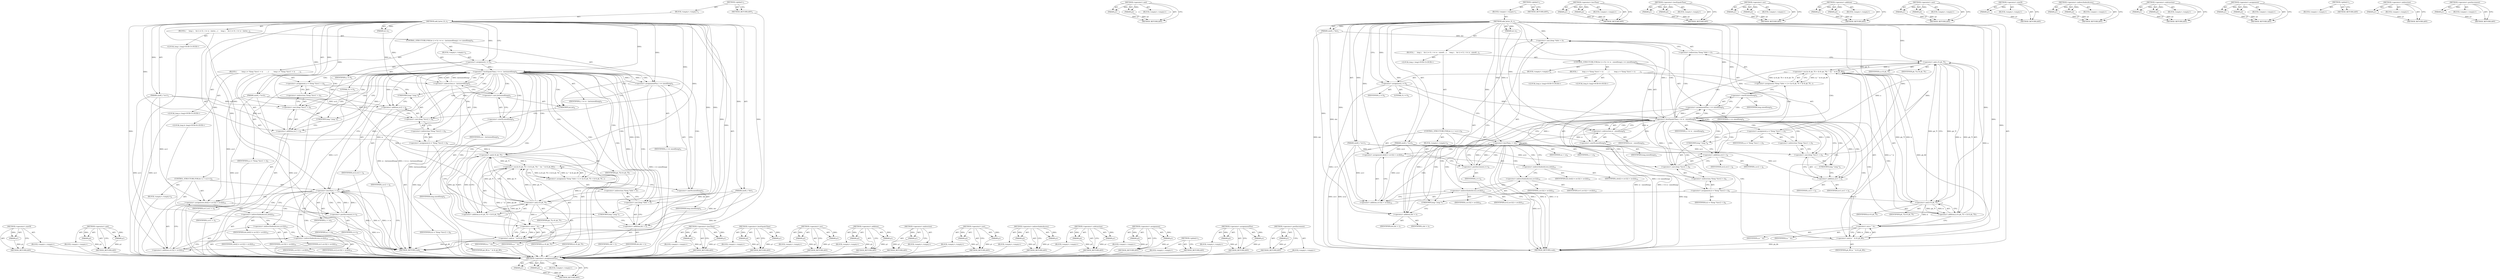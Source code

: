 digraph "&lt;operator&gt;.postIncrement" {
vulnerable_127 [label=<(METHOD,&lt;operator&gt;.assignmentPlus)>];
vulnerable_128 [label=<(PARAM,p1)>];
vulnerable_129 [label=<(PARAM,p2)>];
vulnerable_130 [label=<(BLOCK,&lt;empty&gt;,&lt;empty&gt;)>];
vulnerable_131 [label=<(METHOD_RETURN,ANY)>];
vulnerable_151 [label=<(METHOD,&lt;operator&gt;.and)>];
vulnerable_152 [label=<(PARAM,p1)>];
vulnerable_153 [label=<(PARAM,p2)>];
vulnerable_154 [label=<(BLOCK,&lt;empty&gt;,&lt;empty&gt;)>];
vulnerable_155 [label=<(METHOD_RETURN,ANY)>];
vulnerable_6 [label=<(METHOD,&lt;global&gt;)<SUB>1</SUB>>];
vulnerable_7 [label=<(BLOCK,&lt;empty&gt;,&lt;empty&gt;)<SUB>1</SUB>>];
vulnerable_8 [label=<(METHOD,add_bytes_l2_c)<SUB>1</SUB>>];
vulnerable_9 [label=<(PARAM,uint8_t *dst)<SUB>1</SUB>>];
vulnerable_10 [label=<(PARAM,uint8_t *src1)<SUB>1</SUB>>];
vulnerable_11 [label=<(PARAM,uint8_t *src2)<SUB>1</SUB>>];
vulnerable_12 [label=<(PARAM,int w)<SUB>1</SUB>>];
vulnerable_13 [label=<(BLOCK,{
     long i;
    for (i = 0; i &lt;= w - sizeof(...,{
     long i;
    for (i = 0; i &lt;= w - sizeof(...)<SUB>2</SUB>>];
vulnerable_14 [label="<(LOCAL,long i: long)<SUB>3</SUB>>"];
vulnerable_15 [label=<(CONTROL_STRUCTURE,FOR,for (i = 0;i &lt;= w - sizeof(long);i += sizeof(long)))<SUB>4</SUB>>];
vulnerable_16 [label=<(BLOCK,&lt;empty&gt;,&lt;empty&gt;)<SUB>4</SUB>>];
vulnerable_17 [label=<(&lt;operator&gt;.assignment,i = 0)<SUB>4</SUB>>];
vulnerable_18 [label=<(IDENTIFIER,i,i = 0)<SUB>4</SUB>>];
vulnerable_19 [label=<(LITERAL,0,i = 0)<SUB>4</SUB>>];
vulnerable_20 [label=<(&lt;operator&gt;.lessEqualsThan,i &lt;= w - sizeof(long))<SUB>4</SUB>>];
vulnerable_21 [label=<(IDENTIFIER,i,i &lt;= w - sizeof(long))<SUB>4</SUB>>];
vulnerable_22 [label=<(&lt;operator&gt;.subtraction,w - sizeof(long))<SUB>4</SUB>>];
vulnerable_23 [label=<(IDENTIFIER,w,w - sizeof(long))<SUB>4</SUB>>];
vulnerable_24 [label=<(&lt;operator&gt;.sizeOf,sizeof(long))<SUB>4</SUB>>];
vulnerable_25 [label=<(IDENTIFIER,long,sizeof(long))<SUB>4</SUB>>];
vulnerable_26 [label=<(&lt;operator&gt;.assignmentPlus,i += sizeof(long))<SUB>4</SUB>>];
vulnerable_27 [label=<(IDENTIFIER,i,i += sizeof(long))<SUB>4</SUB>>];
vulnerable_28 [label=<(&lt;operator&gt;.sizeOf,sizeof(long))<SUB>4</SUB>>];
vulnerable_29 [label=<(IDENTIFIER,long,sizeof(long))<SUB>4</SUB>>];
vulnerable_30 [label=<(BLOCK,{
         long a = *(long *)(src1 + i);
      ...,{
         long a = *(long *)(src1 + i);
      ...)<SUB>4</SUB>>];
vulnerable_31 [label="<(LOCAL,long a: long)<SUB>5</SUB>>"];
vulnerable_32 [label=<(&lt;operator&gt;.assignment,a = *(long *)(src1 + i))<SUB>5</SUB>>];
vulnerable_33 [label=<(IDENTIFIER,a,a = *(long *)(src1 + i))<SUB>5</SUB>>];
vulnerable_34 [label=<(&lt;operator&gt;.indirection,*(long *)(src1 + i))<SUB>5</SUB>>];
vulnerable_35 [label=<(&lt;operator&gt;.cast,(long *)(src1 + i))<SUB>5</SUB>>];
vulnerable_36 [label=<(UNKNOWN,long *,long *)<SUB>5</SUB>>];
vulnerable_37 [label=<(&lt;operator&gt;.addition,src1 + i)<SUB>5</SUB>>];
vulnerable_38 [label=<(IDENTIFIER,src1,src1 + i)<SUB>5</SUB>>];
vulnerable_39 [label=<(IDENTIFIER,i,src1 + i)<SUB>5</SUB>>];
vulnerable_40 [label="<(LOCAL,long b: long)<SUB>6</SUB>>"];
vulnerable_41 [label=<(&lt;operator&gt;.assignment,b = *(long *)(src2 + i))<SUB>6</SUB>>];
vulnerable_42 [label=<(IDENTIFIER,b,b = *(long *)(src2 + i))<SUB>6</SUB>>];
vulnerable_43 [label=<(&lt;operator&gt;.indirection,*(long *)(src2 + i))<SUB>6</SUB>>];
vulnerable_44 [label=<(&lt;operator&gt;.cast,(long *)(src2 + i))<SUB>6</SUB>>];
vulnerable_45 [label=<(UNKNOWN,long *,long *)<SUB>6</SUB>>];
vulnerable_46 [label=<(&lt;operator&gt;.addition,src2 + i)<SUB>6</SUB>>];
vulnerable_47 [label=<(IDENTIFIER,src2,src2 + i)<SUB>6</SUB>>];
vulnerable_48 [label=<(IDENTIFIER,i,src2 + i)<SUB>6</SUB>>];
vulnerable_49 [label=<(&lt;operator&gt;.assignment,*(long *)(dst + i) = ((a &amp; pb_7f) + (b &amp; pb_7f)...)<SUB>7</SUB>>];
vulnerable_50 [label=<(&lt;operator&gt;.indirection,*(long *)(dst + i))<SUB>7</SUB>>];
vulnerable_51 [label=<(&lt;operator&gt;.cast,(long *)(dst + i))<SUB>7</SUB>>];
vulnerable_52 [label=<(UNKNOWN,long *,long *)<SUB>7</SUB>>];
vulnerable_53 [label=<(&lt;operator&gt;.addition,dst + i)<SUB>7</SUB>>];
vulnerable_54 [label=<(IDENTIFIER,dst,dst + i)<SUB>7</SUB>>];
vulnerable_55 [label=<(IDENTIFIER,i,dst + i)<SUB>7</SUB>>];
vulnerable_56 [label=<(&lt;operator&gt;.xor,((a &amp; pb_7f) + (b &amp; pb_7f)) ^ ((a ^ b) &amp; pb_80))<SUB>7</SUB>>];
vulnerable_57 [label=<(&lt;operator&gt;.addition,(a &amp; pb_7f) + (b &amp; pb_7f))<SUB>7</SUB>>];
vulnerable_58 [label=<(&lt;operator&gt;.and,a &amp; pb_7f)<SUB>7</SUB>>];
vulnerable_59 [label=<(IDENTIFIER,a,a &amp; pb_7f)<SUB>7</SUB>>];
vulnerable_60 [label=<(IDENTIFIER,pb_7f,a &amp; pb_7f)<SUB>7</SUB>>];
vulnerable_61 [label=<(&lt;operator&gt;.and,b &amp; pb_7f)<SUB>7</SUB>>];
vulnerable_62 [label=<(IDENTIFIER,b,b &amp; pb_7f)<SUB>7</SUB>>];
vulnerable_63 [label=<(IDENTIFIER,pb_7f,b &amp; pb_7f)<SUB>7</SUB>>];
vulnerable_64 [label=<(&lt;operator&gt;.and,(a ^ b) &amp; pb_80)<SUB>7</SUB>>];
vulnerable_65 [label=<(&lt;operator&gt;.xor,a ^ b)<SUB>7</SUB>>];
vulnerable_66 [label=<(IDENTIFIER,a,a ^ b)<SUB>7</SUB>>];
vulnerable_67 [label=<(IDENTIFIER,b,a ^ b)<SUB>7</SUB>>];
vulnerable_68 [label=<(IDENTIFIER,pb_80,(a ^ b) &amp; pb_80)<SUB>7</SUB>>];
vulnerable_69 [label=<(CONTROL_STRUCTURE,FOR,for (;i &lt; w;i++))<SUB>9</SUB>>];
vulnerable_70 [label=<(BLOCK,&lt;empty&gt;,&lt;empty&gt;)<SUB>9</SUB>>];
vulnerable_71 [label=<(&lt;operator&gt;.lessThan,i &lt; w)<SUB>9</SUB>>];
vulnerable_72 [label=<(IDENTIFIER,i,i &lt; w)<SUB>9</SUB>>];
vulnerable_73 [label=<(IDENTIFIER,w,i &lt; w)<SUB>9</SUB>>];
vulnerable_74 [label=<(&lt;operator&gt;.postIncrement,i++)<SUB>9</SUB>>];
vulnerable_75 [label=<(IDENTIFIER,i,i++)<SUB>9</SUB>>];
vulnerable_76 [label=<(&lt;operator&gt;.assignment,dst[i] = src1[i] + src2[i])<SUB>10</SUB>>];
vulnerable_77 [label=<(&lt;operator&gt;.indirectIndexAccess,dst[i])<SUB>10</SUB>>];
vulnerable_78 [label=<(IDENTIFIER,dst,dst[i] = src1[i] + src2[i])<SUB>10</SUB>>];
vulnerable_79 [label=<(IDENTIFIER,i,dst[i] = src1[i] + src2[i])<SUB>10</SUB>>];
vulnerable_80 [label=<(&lt;operator&gt;.addition,src1[i] + src2[i])<SUB>10</SUB>>];
vulnerable_81 [label=<(&lt;operator&gt;.indirectIndexAccess,src1[i])<SUB>10</SUB>>];
vulnerable_82 [label=<(IDENTIFIER,src1,src1[i] + src2[i])<SUB>10</SUB>>];
vulnerable_83 [label=<(IDENTIFIER,i,src1[i] + src2[i])<SUB>10</SUB>>];
vulnerable_84 [label=<(&lt;operator&gt;.indirectIndexAccess,src2[i])<SUB>10</SUB>>];
vulnerable_85 [label=<(IDENTIFIER,src2,src1[i] + src2[i])<SUB>10</SUB>>];
vulnerable_86 [label=<(IDENTIFIER,i,src1[i] + src2[i])<SUB>10</SUB>>];
vulnerable_87 [label=<(METHOD_RETURN,void)<SUB>1</SUB>>];
vulnerable_89 [label=<(METHOD_RETURN,ANY)<SUB>1</SUB>>];
vulnerable_156 [label=<(METHOD,&lt;operator&gt;.lessThan)>];
vulnerable_157 [label=<(PARAM,p1)>];
vulnerable_158 [label=<(PARAM,p2)>];
vulnerable_159 [label=<(BLOCK,&lt;empty&gt;,&lt;empty&gt;)>];
vulnerable_160 [label=<(METHOD_RETURN,ANY)>];
vulnerable_113 [label=<(METHOD,&lt;operator&gt;.lessEqualsThan)>];
vulnerable_114 [label=<(PARAM,p1)>];
vulnerable_115 [label=<(PARAM,p2)>];
vulnerable_116 [label=<(BLOCK,&lt;empty&gt;,&lt;empty&gt;)>];
vulnerable_117 [label=<(METHOD_RETURN,ANY)>];
vulnerable_146 [label=<(METHOD,&lt;operator&gt;.xor)>];
vulnerable_147 [label=<(PARAM,p1)>];
vulnerable_148 [label=<(PARAM,p2)>];
vulnerable_149 [label=<(BLOCK,&lt;empty&gt;,&lt;empty&gt;)>];
vulnerable_150 [label=<(METHOD_RETURN,ANY)>];
vulnerable_141 [label=<(METHOD,&lt;operator&gt;.addition)>];
vulnerable_142 [label=<(PARAM,p1)>];
vulnerable_143 [label=<(PARAM,p2)>];
vulnerable_144 [label=<(BLOCK,&lt;empty&gt;,&lt;empty&gt;)>];
vulnerable_145 [label=<(METHOD_RETURN,ANY)>];
vulnerable_136 [label=<(METHOD,&lt;operator&gt;.cast)>];
vulnerable_137 [label=<(PARAM,p1)>];
vulnerable_138 [label=<(PARAM,p2)>];
vulnerable_139 [label=<(BLOCK,&lt;empty&gt;,&lt;empty&gt;)>];
vulnerable_140 [label=<(METHOD_RETURN,ANY)>];
vulnerable_123 [label=<(METHOD,&lt;operator&gt;.sizeOf)>];
vulnerable_124 [label=<(PARAM,p1)>];
vulnerable_125 [label=<(BLOCK,&lt;empty&gt;,&lt;empty&gt;)>];
vulnerable_126 [label=<(METHOD_RETURN,ANY)>];
vulnerable_165 [label=<(METHOD,&lt;operator&gt;.indirectIndexAccess)>];
vulnerable_166 [label=<(PARAM,p1)>];
vulnerable_167 [label=<(PARAM,p2)>];
vulnerable_168 [label=<(BLOCK,&lt;empty&gt;,&lt;empty&gt;)>];
vulnerable_169 [label=<(METHOD_RETURN,ANY)>];
vulnerable_118 [label=<(METHOD,&lt;operator&gt;.subtraction)>];
vulnerable_119 [label=<(PARAM,p1)>];
vulnerable_120 [label=<(PARAM,p2)>];
vulnerable_121 [label=<(BLOCK,&lt;empty&gt;,&lt;empty&gt;)>];
vulnerable_122 [label=<(METHOD_RETURN,ANY)>];
vulnerable_108 [label=<(METHOD,&lt;operator&gt;.assignment)>];
vulnerable_109 [label=<(PARAM,p1)>];
vulnerable_110 [label=<(PARAM,p2)>];
vulnerable_111 [label=<(BLOCK,&lt;empty&gt;,&lt;empty&gt;)>];
vulnerable_112 [label=<(METHOD_RETURN,ANY)>];
vulnerable_102 [label=<(METHOD,&lt;global&gt;)<SUB>1</SUB>>];
vulnerable_103 [label=<(BLOCK,&lt;empty&gt;,&lt;empty&gt;)>];
vulnerable_104 [label=<(METHOD_RETURN,ANY)>];
vulnerable_132 [label=<(METHOD,&lt;operator&gt;.indirection)>];
vulnerable_133 [label=<(PARAM,p1)>];
vulnerable_134 [label=<(BLOCK,&lt;empty&gt;,&lt;empty&gt;)>];
vulnerable_135 [label=<(METHOD_RETURN,ANY)>];
vulnerable_161 [label=<(METHOD,&lt;operator&gt;.postIncrement)>];
vulnerable_162 [label=<(PARAM,p1)>];
vulnerable_163 [label=<(BLOCK,&lt;empty&gt;,&lt;empty&gt;)>];
vulnerable_164 [label=<(METHOD_RETURN,ANY)>];
fixed_130 [label=<(METHOD,&lt;operator&gt;.sizeOf)>];
fixed_131 [label=<(PARAM,p1)>];
fixed_132 [label=<(BLOCK,&lt;empty&gt;,&lt;empty&gt;)>];
fixed_133 [label=<(METHOD_RETURN,ANY)>];
fixed_153 [label=<(METHOD,&lt;operator&gt;.and)>];
fixed_154 [label=<(PARAM,p1)>];
fixed_155 [label=<(PARAM,p2)>];
fixed_156 [label=<(BLOCK,&lt;empty&gt;,&lt;empty&gt;)>];
fixed_157 [label=<(METHOD_RETURN,ANY)>];
fixed_6 [label=<(METHOD,&lt;global&gt;)<SUB>1</SUB>>];
fixed_7 [label=<(BLOCK,&lt;empty&gt;,&lt;empty&gt;)<SUB>1</SUB>>];
fixed_8 [label=<(METHOD,add_bytes_l2_c)<SUB>1</SUB>>];
fixed_9 [label=<(PARAM,uint8_t *dst)<SUB>1</SUB>>];
fixed_10 [label=<(PARAM,uint8_t *src1)<SUB>1</SUB>>];
fixed_11 [label=<(PARAM,uint8_t *src2)<SUB>1</SUB>>];
fixed_12 [label=<(PARAM,int w)<SUB>1</SUB>>];
fixed_13 [label=<(BLOCK,{
     long i;
    for (i = 0; i &lt;= w - (int)si...,{
     long i;
    for (i = 0; i &lt;= w - (int)si...)<SUB>2</SUB>>];
fixed_14 [label="<(LOCAL,long i: long)<SUB>3</SUB>>"];
fixed_15 [label=<(CONTROL_STRUCTURE,FOR,for (i = 0;i &lt;= w - (int)sizeof(long);i += sizeof(long)))<SUB>4</SUB>>];
fixed_16 [label=<(BLOCK,&lt;empty&gt;,&lt;empty&gt;)<SUB>4</SUB>>];
fixed_17 [label=<(&lt;operator&gt;.assignment,i = 0)<SUB>4</SUB>>];
fixed_18 [label=<(IDENTIFIER,i,i = 0)<SUB>4</SUB>>];
fixed_19 [label=<(LITERAL,0,i = 0)<SUB>4</SUB>>];
fixed_20 [label=<(&lt;operator&gt;.lessEqualsThan,i &lt;= w - (int)sizeof(long))<SUB>4</SUB>>];
fixed_21 [label=<(IDENTIFIER,i,i &lt;= w - (int)sizeof(long))<SUB>4</SUB>>];
fixed_22 [label=<(&lt;operator&gt;.subtraction,w - (int)sizeof(long))<SUB>4</SUB>>];
fixed_23 [label=<(IDENTIFIER,w,w - (int)sizeof(long))<SUB>4</SUB>>];
fixed_24 [label=<(&lt;operator&gt;.cast,(int)sizeof(long))<SUB>4</SUB>>];
fixed_25 [label=<(UNKNOWN,int,int)<SUB>4</SUB>>];
fixed_26 [label=<(&lt;operator&gt;.sizeOf,sizeof(long))<SUB>4</SUB>>];
fixed_27 [label=<(IDENTIFIER,long,sizeof(long))<SUB>4</SUB>>];
fixed_28 [label=<(&lt;operator&gt;.assignmentPlus,i += sizeof(long))<SUB>4</SUB>>];
fixed_29 [label=<(IDENTIFIER,i,i += sizeof(long))<SUB>4</SUB>>];
fixed_30 [label=<(&lt;operator&gt;.sizeOf,sizeof(long))<SUB>4</SUB>>];
fixed_31 [label=<(IDENTIFIER,long,sizeof(long))<SUB>4</SUB>>];
fixed_32 [label=<(BLOCK,{
         long a = *(long *)(src1 + i);
      ...,{
         long a = *(long *)(src1 + i);
      ...)<SUB>4</SUB>>];
fixed_33 [label="<(LOCAL,long a: long)<SUB>5</SUB>>"];
fixed_34 [label=<(&lt;operator&gt;.assignment,a = *(long *)(src1 + i))<SUB>5</SUB>>];
fixed_35 [label=<(IDENTIFIER,a,a = *(long *)(src1 + i))<SUB>5</SUB>>];
fixed_36 [label=<(&lt;operator&gt;.indirection,*(long *)(src1 + i))<SUB>5</SUB>>];
fixed_37 [label=<(&lt;operator&gt;.cast,(long *)(src1 + i))<SUB>5</SUB>>];
fixed_38 [label=<(UNKNOWN,long *,long *)<SUB>5</SUB>>];
fixed_39 [label=<(&lt;operator&gt;.addition,src1 + i)<SUB>5</SUB>>];
fixed_40 [label=<(IDENTIFIER,src1,src1 + i)<SUB>5</SUB>>];
fixed_41 [label=<(IDENTIFIER,i,src1 + i)<SUB>5</SUB>>];
fixed_42 [label="<(LOCAL,long b: long)<SUB>6</SUB>>"];
fixed_43 [label=<(&lt;operator&gt;.assignment,b = *(long *)(src2 + i))<SUB>6</SUB>>];
fixed_44 [label=<(IDENTIFIER,b,b = *(long *)(src2 + i))<SUB>6</SUB>>];
fixed_45 [label=<(&lt;operator&gt;.indirection,*(long *)(src2 + i))<SUB>6</SUB>>];
fixed_46 [label=<(&lt;operator&gt;.cast,(long *)(src2 + i))<SUB>6</SUB>>];
fixed_47 [label=<(UNKNOWN,long *,long *)<SUB>6</SUB>>];
fixed_48 [label=<(&lt;operator&gt;.addition,src2 + i)<SUB>6</SUB>>];
fixed_49 [label=<(IDENTIFIER,src2,src2 + i)<SUB>6</SUB>>];
fixed_50 [label=<(IDENTIFIER,i,src2 + i)<SUB>6</SUB>>];
fixed_51 [label=<(&lt;operator&gt;.assignment,*(long *)(dst + i) = ((a &amp; pb_7f) + (b &amp; pb_7f)...)<SUB>7</SUB>>];
fixed_52 [label=<(&lt;operator&gt;.indirection,*(long *)(dst + i))<SUB>7</SUB>>];
fixed_53 [label=<(&lt;operator&gt;.cast,(long *)(dst + i))<SUB>7</SUB>>];
fixed_54 [label=<(UNKNOWN,long *,long *)<SUB>7</SUB>>];
fixed_55 [label=<(&lt;operator&gt;.addition,dst + i)<SUB>7</SUB>>];
fixed_56 [label=<(IDENTIFIER,dst,dst + i)<SUB>7</SUB>>];
fixed_57 [label=<(IDENTIFIER,i,dst + i)<SUB>7</SUB>>];
fixed_58 [label=<(&lt;operator&gt;.xor,((a &amp; pb_7f) + (b &amp; pb_7f)) ^ ((a ^ b) &amp; pb_80))<SUB>7</SUB>>];
fixed_59 [label=<(&lt;operator&gt;.addition,(a &amp; pb_7f) + (b &amp; pb_7f))<SUB>7</SUB>>];
fixed_60 [label=<(&lt;operator&gt;.and,a &amp; pb_7f)<SUB>7</SUB>>];
fixed_61 [label=<(IDENTIFIER,a,a &amp; pb_7f)<SUB>7</SUB>>];
fixed_62 [label=<(IDENTIFIER,pb_7f,a &amp; pb_7f)<SUB>7</SUB>>];
fixed_63 [label=<(&lt;operator&gt;.and,b &amp; pb_7f)<SUB>7</SUB>>];
fixed_64 [label=<(IDENTIFIER,b,b &amp; pb_7f)<SUB>7</SUB>>];
fixed_65 [label=<(IDENTIFIER,pb_7f,b &amp; pb_7f)<SUB>7</SUB>>];
fixed_66 [label=<(&lt;operator&gt;.and,(a ^ b) &amp; pb_80)<SUB>7</SUB>>];
fixed_67 [label=<(&lt;operator&gt;.xor,a ^ b)<SUB>7</SUB>>];
fixed_68 [label=<(IDENTIFIER,a,a ^ b)<SUB>7</SUB>>];
fixed_69 [label=<(IDENTIFIER,b,a ^ b)<SUB>7</SUB>>];
fixed_70 [label=<(IDENTIFIER,pb_80,(a ^ b) &amp; pb_80)<SUB>7</SUB>>];
fixed_71 [label=<(CONTROL_STRUCTURE,FOR,for (;i &lt; w;i++))<SUB>9</SUB>>];
fixed_72 [label=<(BLOCK,&lt;empty&gt;,&lt;empty&gt;)<SUB>9</SUB>>];
fixed_73 [label=<(&lt;operator&gt;.lessThan,i &lt; w)<SUB>9</SUB>>];
fixed_74 [label=<(IDENTIFIER,i,i &lt; w)<SUB>9</SUB>>];
fixed_75 [label=<(IDENTIFIER,w,i &lt; w)<SUB>9</SUB>>];
fixed_76 [label=<(&lt;operator&gt;.postIncrement,i++)<SUB>9</SUB>>];
fixed_77 [label=<(IDENTIFIER,i,i++)<SUB>9</SUB>>];
fixed_78 [label=<(&lt;operator&gt;.assignment,dst[i] = src1[i] + src2[i])<SUB>10</SUB>>];
fixed_79 [label=<(&lt;operator&gt;.indirectIndexAccess,dst[i])<SUB>10</SUB>>];
fixed_80 [label=<(IDENTIFIER,dst,dst[i] = src1[i] + src2[i])<SUB>10</SUB>>];
fixed_81 [label=<(IDENTIFIER,i,dst[i] = src1[i] + src2[i])<SUB>10</SUB>>];
fixed_82 [label=<(&lt;operator&gt;.addition,src1[i] + src2[i])<SUB>10</SUB>>];
fixed_83 [label=<(&lt;operator&gt;.indirectIndexAccess,src1[i])<SUB>10</SUB>>];
fixed_84 [label=<(IDENTIFIER,src1,src1[i] + src2[i])<SUB>10</SUB>>];
fixed_85 [label=<(IDENTIFIER,i,src1[i] + src2[i])<SUB>10</SUB>>];
fixed_86 [label=<(&lt;operator&gt;.indirectIndexAccess,src2[i])<SUB>10</SUB>>];
fixed_87 [label=<(IDENTIFIER,src2,src1[i] + src2[i])<SUB>10</SUB>>];
fixed_88 [label=<(IDENTIFIER,i,src1[i] + src2[i])<SUB>10</SUB>>];
fixed_89 [label=<(METHOD_RETURN,void)<SUB>1</SUB>>];
fixed_91 [label=<(METHOD_RETURN,ANY)<SUB>1</SUB>>];
fixed_158 [label=<(METHOD,&lt;operator&gt;.lessThan)>];
fixed_159 [label=<(PARAM,p1)>];
fixed_160 [label=<(PARAM,p2)>];
fixed_161 [label=<(BLOCK,&lt;empty&gt;,&lt;empty&gt;)>];
fixed_162 [label=<(METHOD_RETURN,ANY)>];
fixed_115 [label=<(METHOD,&lt;operator&gt;.lessEqualsThan)>];
fixed_116 [label=<(PARAM,p1)>];
fixed_117 [label=<(PARAM,p2)>];
fixed_118 [label=<(BLOCK,&lt;empty&gt;,&lt;empty&gt;)>];
fixed_119 [label=<(METHOD_RETURN,ANY)>];
fixed_148 [label=<(METHOD,&lt;operator&gt;.xor)>];
fixed_149 [label=<(PARAM,p1)>];
fixed_150 [label=<(PARAM,p2)>];
fixed_151 [label=<(BLOCK,&lt;empty&gt;,&lt;empty&gt;)>];
fixed_152 [label=<(METHOD_RETURN,ANY)>];
fixed_143 [label=<(METHOD,&lt;operator&gt;.addition)>];
fixed_144 [label=<(PARAM,p1)>];
fixed_145 [label=<(PARAM,p2)>];
fixed_146 [label=<(BLOCK,&lt;empty&gt;,&lt;empty&gt;)>];
fixed_147 [label=<(METHOD_RETURN,ANY)>];
fixed_139 [label=<(METHOD,&lt;operator&gt;.indirection)>];
fixed_140 [label=<(PARAM,p1)>];
fixed_141 [label=<(BLOCK,&lt;empty&gt;,&lt;empty&gt;)>];
fixed_142 [label=<(METHOD_RETURN,ANY)>];
fixed_125 [label=<(METHOD,&lt;operator&gt;.cast)>];
fixed_126 [label=<(PARAM,p1)>];
fixed_127 [label=<(PARAM,p2)>];
fixed_128 [label=<(BLOCK,&lt;empty&gt;,&lt;empty&gt;)>];
fixed_129 [label=<(METHOD_RETURN,ANY)>];
fixed_167 [label=<(METHOD,&lt;operator&gt;.indirectIndexAccess)>];
fixed_168 [label=<(PARAM,p1)>];
fixed_169 [label=<(PARAM,p2)>];
fixed_170 [label=<(BLOCK,&lt;empty&gt;,&lt;empty&gt;)>];
fixed_171 [label=<(METHOD_RETURN,ANY)>];
fixed_120 [label=<(METHOD,&lt;operator&gt;.subtraction)>];
fixed_121 [label=<(PARAM,p1)>];
fixed_122 [label=<(PARAM,p2)>];
fixed_123 [label=<(BLOCK,&lt;empty&gt;,&lt;empty&gt;)>];
fixed_124 [label=<(METHOD_RETURN,ANY)>];
fixed_110 [label=<(METHOD,&lt;operator&gt;.assignment)>];
fixed_111 [label=<(PARAM,p1)>];
fixed_112 [label=<(PARAM,p2)>];
fixed_113 [label=<(BLOCK,&lt;empty&gt;,&lt;empty&gt;)>];
fixed_114 [label=<(METHOD_RETURN,ANY)>];
fixed_104 [label=<(METHOD,&lt;global&gt;)<SUB>1</SUB>>];
fixed_105 [label=<(BLOCK,&lt;empty&gt;,&lt;empty&gt;)>];
fixed_106 [label=<(METHOD_RETURN,ANY)>];
fixed_134 [label=<(METHOD,&lt;operator&gt;.assignmentPlus)>];
fixed_135 [label=<(PARAM,p1)>];
fixed_136 [label=<(PARAM,p2)>];
fixed_137 [label=<(BLOCK,&lt;empty&gt;,&lt;empty&gt;)>];
fixed_138 [label=<(METHOD_RETURN,ANY)>];
fixed_163 [label=<(METHOD,&lt;operator&gt;.postIncrement)>];
fixed_164 [label=<(PARAM,p1)>];
fixed_165 [label=<(BLOCK,&lt;empty&gt;,&lt;empty&gt;)>];
fixed_166 [label=<(METHOD_RETURN,ANY)>];
vulnerable_127 -> vulnerable_128  [key=0, label="AST: "];
vulnerable_127 -> vulnerable_128  [key=1, label="DDG: "];
vulnerable_127 -> vulnerable_130  [key=0, label="AST: "];
vulnerable_127 -> vulnerable_129  [key=0, label="AST: "];
vulnerable_127 -> vulnerable_129  [key=1, label="DDG: "];
vulnerable_127 -> vulnerable_131  [key=0, label="AST: "];
vulnerable_127 -> vulnerable_131  [key=1, label="CFG: "];
vulnerable_128 -> vulnerable_131  [key=0, label="DDG: p1"];
vulnerable_129 -> vulnerable_131  [key=0, label="DDG: p2"];
vulnerable_151 -> vulnerable_152  [key=0, label="AST: "];
vulnerable_151 -> vulnerable_152  [key=1, label="DDG: "];
vulnerable_151 -> vulnerable_154  [key=0, label="AST: "];
vulnerable_151 -> vulnerable_153  [key=0, label="AST: "];
vulnerable_151 -> vulnerable_153  [key=1, label="DDG: "];
vulnerable_151 -> vulnerable_155  [key=0, label="AST: "];
vulnerable_151 -> vulnerable_155  [key=1, label="CFG: "];
vulnerable_152 -> vulnerable_155  [key=0, label="DDG: p1"];
vulnerable_153 -> vulnerable_155  [key=0, label="DDG: p2"];
vulnerable_6 -> vulnerable_7  [key=0, label="AST: "];
vulnerable_6 -> vulnerable_89  [key=0, label="AST: "];
vulnerable_6 -> vulnerable_89  [key=1, label="CFG: "];
vulnerable_7 -> vulnerable_8  [key=0, label="AST: "];
vulnerable_8 -> vulnerable_9  [key=0, label="AST: "];
vulnerable_8 -> vulnerable_9  [key=1, label="DDG: "];
vulnerable_8 -> vulnerable_10  [key=0, label="AST: "];
vulnerable_8 -> vulnerable_10  [key=1, label="DDG: "];
vulnerable_8 -> vulnerable_11  [key=0, label="AST: "];
vulnerable_8 -> vulnerable_11  [key=1, label="DDG: "];
vulnerable_8 -> vulnerable_12  [key=0, label="AST: "];
vulnerable_8 -> vulnerable_12  [key=1, label="DDG: "];
vulnerable_8 -> vulnerable_13  [key=0, label="AST: "];
vulnerable_8 -> vulnerable_87  [key=0, label="AST: "];
vulnerable_8 -> vulnerable_17  [key=0, label="CFG: "];
vulnerable_8 -> vulnerable_17  [key=1, label="DDG: "];
vulnerable_8 -> vulnerable_76  [key=0, label="DDG: "];
vulnerable_8 -> vulnerable_20  [key=0, label="DDG: "];
vulnerable_8 -> vulnerable_26  [key=0, label="DDG: "];
vulnerable_8 -> vulnerable_71  [key=0, label="DDG: "];
vulnerable_8 -> vulnerable_74  [key=0, label="DDG: "];
vulnerable_8 -> vulnerable_22  [key=0, label="DDG: "];
vulnerable_8 -> vulnerable_80  [key=0, label="DDG: "];
vulnerable_8 -> vulnerable_35  [key=0, label="DDG: "];
vulnerable_8 -> vulnerable_44  [key=0, label="DDG: "];
vulnerable_8 -> vulnerable_51  [key=0, label="DDG: "];
vulnerable_8 -> vulnerable_64  [key=0, label="DDG: "];
vulnerable_8 -> vulnerable_37  [key=0, label="DDG: "];
vulnerable_8 -> vulnerable_46  [key=0, label="DDG: "];
vulnerable_8 -> vulnerable_53  [key=0, label="DDG: "];
vulnerable_8 -> vulnerable_58  [key=0, label="DDG: "];
vulnerable_8 -> vulnerable_61  [key=0, label="DDG: "];
vulnerable_8 -> vulnerable_65  [key=0, label="DDG: "];
vulnerable_9 -> vulnerable_87  [key=0, label="DDG: dst"];
vulnerable_9 -> vulnerable_51  [key=0, label="DDG: dst"];
vulnerable_9 -> vulnerable_53  [key=0, label="DDG: dst"];
vulnerable_10 -> vulnerable_87  [key=0, label="DDG: src1"];
vulnerable_10 -> vulnerable_76  [key=0, label="DDG: src1"];
vulnerable_10 -> vulnerable_80  [key=0, label="DDG: src1"];
vulnerable_10 -> vulnerable_35  [key=0, label="DDG: src1"];
vulnerable_10 -> vulnerable_37  [key=0, label="DDG: src1"];
vulnerable_11 -> vulnerable_87  [key=0, label="DDG: src2"];
vulnerable_11 -> vulnerable_76  [key=0, label="DDG: src2"];
vulnerable_11 -> vulnerable_80  [key=0, label="DDG: src2"];
vulnerable_11 -> vulnerable_44  [key=0, label="DDG: src2"];
vulnerable_11 -> vulnerable_46  [key=0, label="DDG: src2"];
vulnerable_12 -> vulnerable_22  [key=0, label="DDG: w"];
vulnerable_13 -> vulnerable_14  [key=0, label="AST: "];
vulnerable_13 -> vulnerable_15  [key=0, label="AST: "];
vulnerable_13 -> vulnerable_69  [key=0, label="AST: "];
vulnerable_15 -> vulnerable_16  [key=0, label="AST: "];
vulnerable_15 -> vulnerable_20  [key=0, label="AST: "];
vulnerable_15 -> vulnerable_26  [key=0, label="AST: "];
vulnerable_15 -> vulnerable_30  [key=0, label="AST: "];
vulnerable_16 -> vulnerable_17  [key=0, label="AST: "];
vulnerable_17 -> vulnerable_18  [key=0, label="AST: "];
vulnerable_17 -> vulnerable_19  [key=0, label="AST: "];
vulnerable_17 -> vulnerable_24  [key=0, label="CFG: "];
vulnerable_17 -> vulnerable_87  [key=0, label="DDG: i = 0"];
vulnerable_17 -> vulnerable_20  [key=0, label="DDG: i"];
vulnerable_20 -> vulnerable_21  [key=0, label="AST: "];
vulnerable_20 -> vulnerable_22  [key=0, label="AST: "];
vulnerable_20 -> vulnerable_22  [key=1, label="CDG: "];
vulnerable_20 -> vulnerable_36  [key=0, label="CFG: "];
vulnerable_20 -> vulnerable_36  [key=1, label="CDG: "];
vulnerable_20 -> vulnerable_71  [key=0, label="CFG: "];
vulnerable_20 -> vulnerable_71  [key=1, label="DDG: i"];
vulnerable_20 -> vulnerable_87  [key=0, label="DDG: w - sizeof(long)"];
vulnerable_20 -> vulnerable_87  [key=1, label="DDG: i &lt;= w - sizeof(long)"];
vulnerable_20 -> vulnerable_26  [key=0, label="DDG: i"];
vulnerable_20 -> vulnerable_26  [key=1, label="CDG: "];
vulnerable_20 -> vulnerable_35  [key=0, label="DDG: i"];
vulnerable_20 -> vulnerable_35  [key=1, label="CDG: "];
vulnerable_20 -> vulnerable_44  [key=0, label="DDG: i"];
vulnerable_20 -> vulnerable_44  [key=1, label="CDG: "];
vulnerable_20 -> vulnerable_51  [key=0, label="DDG: i"];
vulnerable_20 -> vulnerable_51  [key=1, label="CDG: "];
vulnerable_20 -> vulnerable_37  [key=0, label="DDG: i"];
vulnerable_20 -> vulnerable_37  [key=1, label="CDG: "];
vulnerable_20 -> vulnerable_46  [key=0, label="DDG: i"];
vulnerable_20 -> vulnerable_46  [key=1, label="CDG: "];
vulnerable_20 -> vulnerable_53  [key=0, label="DDG: i"];
vulnerable_20 -> vulnerable_53  [key=1, label="CDG: "];
vulnerable_20 -> vulnerable_34  [key=0, label="CDG: "];
vulnerable_20 -> vulnerable_32  [key=0, label="CDG: "];
vulnerable_20 -> vulnerable_49  [key=0, label="CDG: "];
vulnerable_20 -> vulnerable_64  [key=0, label="CDG: "];
vulnerable_20 -> vulnerable_57  [key=0, label="CDG: "];
vulnerable_20 -> vulnerable_28  [key=0, label="CDG: "];
vulnerable_20 -> vulnerable_52  [key=0, label="CDG: "];
vulnerable_20 -> vulnerable_20  [key=0, label="CDG: "];
vulnerable_20 -> vulnerable_56  [key=0, label="CDG: "];
vulnerable_20 -> vulnerable_45  [key=0, label="CDG: "];
vulnerable_20 -> vulnerable_65  [key=0, label="CDG: "];
vulnerable_20 -> vulnerable_50  [key=0, label="CDG: "];
vulnerable_20 -> vulnerable_43  [key=0, label="CDG: "];
vulnerable_20 -> vulnerable_24  [key=0, label="CDG: "];
vulnerable_20 -> vulnerable_58  [key=0, label="CDG: "];
vulnerable_20 -> vulnerable_61  [key=0, label="CDG: "];
vulnerable_20 -> vulnerable_41  [key=0, label="CDG: "];
vulnerable_22 -> vulnerable_23  [key=0, label="AST: "];
vulnerable_22 -> vulnerable_24  [key=0, label="AST: "];
vulnerable_22 -> vulnerable_20  [key=0, label="CFG: "];
vulnerable_22 -> vulnerable_20  [key=1, label="DDG: w"];
vulnerable_22 -> vulnerable_71  [key=0, label="DDG: w"];
vulnerable_24 -> vulnerable_25  [key=0, label="AST: "];
vulnerable_24 -> vulnerable_22  [key=0, label="CFG: "];
vulnerable_24 -> vulnerable_87  [key=0, label="DDG: long"];
vulnerable_26 -> vulnerable_27  [key=0, label="AST: "];
vulnerable_26 -> vulnerable_28  [key=0, label="AST: "];
vulnerable_26 -> vulnerable_24  [key=0, label="CFG: "];
vulnerable_26 -> vulnerable_87  [key=0, label="DDG: i += sizeof(long)"];
vulnerable_26 -> vulnerable_20  [key=0, label="DDG: i"];
vulnerable_28 -> vulnerable_29  [key=0, label="AST: "];
vulnerable_28 -> vulnerable_26  [key=0, label="CFG: "];
vulnerable_30 -> vulnerable_31  [key=0, label="AST: "];
vulnerable_30 -> vulnerable_32  [key=0, label="AST: "];
vulnerable_30 -> vulnerable_40  [key=0, label="AST: "];
vulnerable_30 -> vulnerable_41  [key=0, label="AST: "];
vulnerable_30 -> vulnerable_49  [key=0, label="AST: "];
vulnerable_32 -> vulnerable_33  [key=0, label="AST: "];
vulnerable_32 -> vulnerable_34  [key=0, label="AST: "];
vulnerable_32 -> vulnerable_45  [key=0, label="CFG: "];
vulnerable_32 -> vulnerable_58  [key=0, label="DDG: a"];
vulnerable_34 -> vulnerable_35  [key=0, label="AST: "];
vulnerable_34 -> vulnerable_32  [key=0, label="CFG: "];
vulnerable_35 -> vulnerable_36  [key=0, label="AST: "];
vulnerable_35 -> vulnerable_37  [key=0, label="AST: "];
vulnerable_35 -> vulnerable_34  [key=0, label="CFG: "];
vulnerable_36 -> vulnerable_37  [key=0, label="CFG: "];
vulnerable_37 -> vulnerable_38  [key=0, label="AST: "];
vulnerable_37 -> vulnerable_39  [key=0, label="AST: "];
vulnerable_37 -> vulnerable_35  [key=0, label="CFG: "];
vulnerable_41 -> vulnerable_42  [key=0, label="AST: "];
vulnerable_41 -> vulnerable_43  [key=0, label="AST: "];
vulnerable_41 -> vulnerable_52  [key=0, label="CFG: "];
vulnerable_41 -> vulnerable_61  [key=0, label="DDG: b"];
vulnerable_43 -> vulnerable_44  [key=0, label="AST: "];
vulnerable_43 -> vulnerable_41  [key=0, label="CFG: "];
vulnerable_44 -> vulnerable_45  [key=0, label="AST: "];
vulnerable_44 -> vulnerable_46  [key=0, label="AST: "];
vulnerable_44 -> vulnerable_43  [key=0, label="CFG: "];
vulnerable_45 -> vulnerable_46  [key=0, label="CFG: "];
vulnerable_46 -> vulnerable_47  [key=0, label="AST: "];
vulnerable_46 -> vulnerable_48  [key=0, label="AST: "];
vulnerable_46 -> vulnerable_44  [key=0, label="CFG: "];
vulnerable_49 -> vulnerable_50  [key=0, label="AST: "];
vulnerable_49 -> vulnerable_56  [key=0, label="AST: "];
vulnerable_49 -> vulnerable_28  [key=0, label="CFG: "];
vulnerable_50 -> vulnerable_51  [key=0, label="AST: "];
vulnerable_50 -> vulnerable_58  [key=0, label="CFG: "];
vulnerable_51 -> vulnerable_52  [key=0, label="AST: "];
vulnerable_51 -> vulnerable_53  [key=0, label="AST: "];
vulnerable_51 -> vulnerable_50  [key=0, label="CFG: "];
vulnerable_52 -> vulnerable_53  [key=0, label="CFG: "];
vulnerable_53 -> vulnerable_54  [key=0, label="AST: "];
vulnerable_53 -> vulnerable_55  [key=0, label="AST: "];
vulnerable_53 -> vulnerable_51  [key=0, label="CFG: "];
vulnerable_56 -> vulnerable_57  [key=0, label="AST: "];
vulnerable_56 -> vulnerable_64  [key=0, label="AST: "];
vulnerable_56 -> vulnerable_49  [key=0, label="CFG: "];
vulnerable_56 -> vulnerable_49  [key=1, label="DDG: (a &amp; pb_7f) + (b &amp; pb_7f)"];
vulnerable_56 -> vulnerable_49  [key=2, label="DDG: (a ^ b) &amp; pb_80"];
vulnerable_57 -> vulnerable_58  [key=0, label="AST: "];
vulnerable_57 -> vulnerable_61  [key=0, label="AST: "];
vulnerable_57 -> vulnerable_65  [key=0, label="CFG: "];
vulnerable_58 -> vulnerable_59  [key=0, label="AST: "];
vulnerable_58 -> vulnerable_60  [key=0, label="AST: "];
vulnerable_58 -> vulnerable_61  [key=0, label="CFG: "];
vulnerable_58 -> vulnerable_61  [key=1, label="DDG: pb_7f"];
vulnerable_58 -> vulnerable_56  [key=0, label="DDG: a"];
vulnerable_58 -> vulnerable_56  [key=1, label="DDG: pb_7f"];
vulnerable_58 -> vulnerable_57  [key=0, label="DDG: a"];
vulnerable_58 -> vulnerable_57  [key=1, label="DDG: pb_7f"];
vulnerable_58 -> vulnerable_65  [key=0, label="DDG: a"];
vulnerable_61 -> vulnerable_62  [key=0, label="AST: "];
vulnerable_61 -> vulnerable_63  [key=0, label="AST: "];
vulnerable_61 -> vulnerable_57  [key=0, label="CFG: "];
vulnerable_61 -> vulnerable_57  [key=1, label="DDG: b"];
vulnerable_61 -> vulnerable_57  [key=2, label="DDG: pb_7f"];
vulnerable_61 -> vulnerable_56  [key=0, label="DDG: b"];
vulnerable_61 -> vulnerable_56  [key=1, label="DDG: pb_7f"];
vulnerable_61 -> vulnerable_58  [key=0, label="DDG: pb_7f"];
vulnerable_61 -> vulnerable_65  [key=0, label="DDG: b"];
vulnerable_64 -> vulnerable_65  [key=0, label="AST: "];
vulnerable_64 -> vulnerable_68  [key=0, label="AST: "];
vulnerable_64 -> vulnerable_56  [key=0, label="CFG: "];
vulnerable_64 -> vulnerable_56  [key=1, label="DDG: a ^ b"];
vulnerable_64 -> vulnerable_56  [key=2, label="DDG: pb_80"];
vulnerable_64 -> vulnerable_87  [key=0, label="DDG: pb_80"];
vulnerable_65 -> vulnerable_66  [key=0, label="AST: "];
vulnerable_65 -> vulnerable_67  [key=0, label="AST: "];
vulnerable_65 -> vulnerable_64  [key=0, label="CFG: "];
vulnerable_65 -> vulnerable_64  [key=1, label="DDG: a"];
vulnerable_65 -> vulnerable_64  [key=2, label="DDG: b"];
vulnerable_69 -> vulnerable_70  [key=0, label="AST: "];
vulnerable_69 -> vulnerable_71  [key=0, label="AST: "];
vulnerable_69 -> vulnerable_74  [key=0, label="AST: "];
vulnerable_69 -> vulnerable_76  [key=0, label="AST: "];
vulnerable_71 -> vulnerable_72  [key=0, label="AST: "];
vulnerable_71 -> vulnerable_73  [key=0, label="AST: "];
vulnerable_71 -> vulnerable_87  [key=0, label="CFG: "];
vulnerable_71 -> vulnerable_87  [key=1, label="DDG: i"];
vulnerable_71 -> vulnerable_87  [key=2, label="DDG: w"];
vulnerable_71 -> vulnerable_87  [key=3, label="DDG: i &lt; w"];
vulnerable_71 -> vulnerable_77  [key=0, label="CFG: "];
vulnerable_71 -> vulnerable_77  [key=1, label="CDG: "];
vulnerable_71 -> vulnerable_74  [key=0, label="DDG: i"];
vulnerable_71 -> vulnerable_74  [key=1, label="CDG: "];
vulnerable_71 -> vulnerable_81  [key=0, label="CDG: "];
vulnerable_71 -> vulnerable_84  [key=0, label="CDG: "];
vulnerable_71 -> vulnerable_76  [key=0, label="CDG: "];
vulnerable_71 -> vulnerable_80  [key=0, label="CDG: "];
vulnerable_71 -> vulnerable_71  [key=0, label="CDG: "];
vulnerable_74 -> vulnerable_75  [key=0, label="AST: "];
vulnerable_74 -> vulnerable_71  [key=0, label="CFG: "];
vulnerable_74 -> vulnerable_71  [key=1, label="DDG: i"];
vulnerable_74 -> vulnerable_87  [key=0, label="DDG: i++"];
vulnerable_76 -> vulnerable_77  [key=0, label="AST: "];
vulnerable_76 -> vulnerable_80  [key=0, label="AST: "];
vulnerable_76 -> vulnerable_74  [key=0, label="CFG: "];
vulnerable_77 -> vulnerable_78  [key=0, label="AST: "];
vulnerable_77 -> vulnerable_79  [key=0, label="AST: "];
vulnerable_77 -> vulnerable_81  [key=0, label="CFG: "];
vulnerable_80 -> vulnerable_81  [key=0, label="AST: "];
vulnerable_80 -> vulnerable_84  [key=0, label="AST: "];
vulnerable_80 -> vulnerable_76  [key=0, label="CFG: "];
vulnerable_81 -> vulnerable_82  [key=0, label="AST: "];
vulnerable_81 -> vulnerable_83  [key=0, label="AST: "];
vulnerable_81 -> vulnerable_84  [key=0, label="CFG: "];
vulnerable_84 -> vulnerable_85  [key=0, label="AST: "];
vulnerable_84 -> vulnerable_86  [key=0, label="AST: "];
vulnerable_84 -> vulnerable_80  [key=0, label="CFG: "];
vulnerable_156 -> vulnerable_157  [key=0, label="AST: "];
vulnerable_156 -> vulnerable_157  [key=1, label="DDG: "];
vulnerable_156 -> vulnerable_159  [key=0, label="AST: "];
vulnerable_156 -> vulnerable_158  [key=0, label="AST: "];
vulnerable_156 -> vulnerable_158  [key=1, label="DDG: "];
vulnerable_156 -> vulnerable_160  [key=0, label="AST: "];
vulnerable_156 -> vulnerable_160  [key=1, label="CFG: "];
vulnerable_157 -> vulnerable_160  [key=0, label="DDG: p1"];
vulnerable_158 -> vulnerable_160  [key=0, label="DDG: p2"];
vulnerable_113 -> vulnerable_114  [key=0, label="AST: "];
vulnerable_113 -> vulnerable_114  [key=1, label="DDG: "];
vulnerable_113 -> vulnerable_116  [key=0, label="AST: "];
vulnerable_113 -> vulnerable_115  [key=0, label="AST: "];
vulnerable_113 -> vulnerable_115  [key=1, label="DDG: "];
vulnerable_113 -> vulnerable_117  [key=0, label="AST: "];
vulnerable_113 -> vulnerable_117  [key=1, label="CFG: "];
vulnerable_114 -> vulnerable_117  [key=0, label="DDG: p1"];
vulnerable_115 -> vulnerable_117  [key=0, label="DDG: p2"];
vulnerable_146 -> vulnerable_147  [key=0, label="AST: "];
vulnerable_146 -> vulnerable_147  [key=1, label="DDG: "];
vulnerable_146 -> vulnerable_149  [key=0, label="AST: "];
vulnerable_146 -> vulnerable_148  [key=0, label="AST: "];
vulnerable_146 -> vulnerable_148  [key=1, label="DDG: "];
vulnerable_146 -> vulnerable_150  [key=0, label="AST: "];
vulnerable_146 -> vulnerable_150  [key=1, label="CFG: "];
vulnerable_147 -> vulnerable_150  [key=0, label="DDG: p1"];
vulnerable_148 -> vulnerable_150  [key=0, label="DDG: p2"];
vulnerable_141 -> vulnerable_142  [key=0, label="AST: "];
vulnerable_141 -> vulnerable_142  [key=1, label="DDG: "];
vulnerable_141 -> vulnerable_144  [key=0, label="AST: "];
vulnerable_141 -> vulnerable_143  [key=0, label="AST: "];
vulnerable_141 -> vulnerable_143  [key=1, label="DDG: "];
vulnerable_141 -> vulnerable_145  [key=0, label="AST: "];
vulnerable_141 -> vulnerable_145  [key=1, label="CFG: "];
vulnerable_142 -> vulnerable_145  [key=0, label="DDG: p1"];
vulnerable_143 -> vulnerable_145  [key=0, label="DDG: p2"];
vulnerable_136 -> vulnerable_137  [key=0, label="AST: "];
vulnerable_136 -> vulnerable_137  [key=1, label="DDG: "];
vulnerable_136 -> vulnerable_139  [key=0, label="AST: "];
vulnerable_136 -> vulnerable_138  [key=0, label="AST: "];
vulnerable_136 -> vulnerable_138  [key=1, label="DDG: "];
vulnerable_136 -> vulnerable_140  [key=0, label="AST: "];
vulnerable_136 -> vulnerable_140  [key=1, label="CFG: "];
vulnerable_137 -> vulnerable_140  [key=0, label="DDG: p1"];
vulnerable_138 -> vulnerable_140  [key=0, label="DDG: p2"];
vulnerable_123 -> vulnerable_124  [key=0, label="AST: "];
vulnerable_123 -> vulnerable_124  [key=1, label="DDG: "];
vulnerable_123 -> vulnerable_125  [key=0, label="AST: "];
vulnerable_123 -> vulnerable_126  [key=0, label="AST: "];
vulnerable_123 -> vulnerable_126  [key=1, label="CFG: "];
vulnerable_124 -> vulnerable_126  [key=0, label="DDG: p1"];
vulnerable_165 -> vulnerable_166  [key=0, label="AST: "];
vulnerable_165 -> vulnerable_166  [key=1, label="DDG: "];
vulnerable_165 -> vulnerable_168  [key=0, label="AST: "];
vulnerable_165 -> vulnerable_167  [key=0, label="AST: "];
vulnerable_165 -> vulnerable_167  [key=1, label="DDG: "];
vulnerable_165 -> vulnerable_169  [key=0, label="AST: "];
vulnerable_165 -> vulnerable_169  [key=1, label="CFG: "];
vulnerable_166 -> vulnerable_169  [key=0, label="DDG: p1"];
vulnerable_167 -> vulnerable_169  [key=0, label="DDG: p2"];
vulnerable_118 -> vulnerable_119  [key=0, label="AST: "];
vulnerable_118 -> vulnerable_119  [key=1, label="DDG: "];
vulnerable_118 -> vulnerable_121  [key=0, label="AST: "];
vulnerable_118 -> vulnerable_120  [key=0, label="AST: "];
vulnerable_118 -> vulnerable_120  [key=1, label="DDG: "];
vulnerable_118 -> vulnerable_122  [key=0, label="AST: "];
vulnerable_118 -> vulnerable_122  [key=1, label="CFG: "];
vulnerable_119 -> vulnerable_122  [key=0, label="DDG: p1"];
vulnerable_120 -> vulnerable_122  [key=0, label="DDG: p2"];
vulnerable_108 -> vulnerable_109  [key=0, label="AST: "];
vulnerable_108 -> vulnerable_109  [key=1, label="DDG: "];
vulnerable_108 -> vulnerable_111  [key=0, label="AST: "];
vulnerable_108 -> vulnerable_110  [key=0, label="AST: "];
vulnerable_108 -> vulnerable_110  [key=1, label="DDG: "];
vulnerable_108 -> vulnerable_112  [key=0, label="AST: "];
vulnerable_108 -> vulnerable_112  [key=1, label="CFG: "];
vulnerable_109 -> vulnerable_112  [key=0, label="DDG: p1"];
vulnerable_110 -> vulnerable_112  [key=0, label="DDG: p2"];
vulnerable_102 -> vulnerable_103  [key=0, label="AST: "];
vulnerable_102 -> vulnerable_104  [key=0, label="AST: "];
vulnerable_102 -> vulnerable_104  [key=1, label="CFG: "];
vulnerable_132 -> vulnerable_133  [key=0, label="AST: "];
vulnerable_132 -> vulnerable_133  [key=1, label="DDG: "];
vulnerable_132 -> vulnerable_134  [key=0, label="AST: "];
vulnerable_132 -> vulnerable_135  [key=0, label="AST: "];
vulnerable_132 -> vulnerable_135  [key=1, label="CFG: "];
vulnerable_133 -> vulnerable_135  [key=0, label="DDG: p1"];
vulnerable_161 -> vulnerable_162  [key=0, label="AST: "];
vulnerable_161 -> vulnerable_162  [key=1, label="DDG: "];
vulnerable_161 -> vulnerable_163  [key=0, label="AST: "];
vulnerable_161 -> vulnerable_164  [key=0, label="AST: "];
vulnerable_161 -> vulnerable_164  [key=1, label="CFG: "];
vulnerable_162 -> vulnerable_164  [key=0, label="DDG: p1"];
fixed_130 -> fixed_131  [key=0, label="AST: "];
fixed_130 -> fixed_131  [key=1, label="DDG: "];
fixed_130 -> fixed_132  [key=0, label="AST: "];
fixed_130 -> fixed_133  [key=0, label="AST: "];
fixed_130 -> fixed_133  [key=1, label="CFG: "];
fixed_131 -> fixed_133  [key=0, label="DDG: p1"];
fixed_132 -> vulnerable_127  [key=0];
fixed_133 -> vulnerable_127  [key=0];
fixed_153 -> fixed_154  [key=0, label="AST: "];
fixed_153 -> fixed_154  [key=1, label="DDG: "];
fixed_153 -> fixed_156  [key=0, label="AST: "];
fixed_153 -> fixed_155  [key=0, label="AST: "];
fixed_153 -> fixed_155  [key=1, label="DDG: "];
fixed_153 -> fixed_157  [key=0, label="AST: "];
fixed_153 -> fixed_157  [key=1, label="CFG: "];
fixed_154 -> fixed_157  [key=0, label="DDG: p1"];
fixed_155 -> fixed_157  [key=0, label="DDG: p2"];
fixed_156 -> vulnerable_127  [key=0];
fixed_157 -> vulnerable_127  [key=0];
fixed_6 -> fixed_7  [key=0, label="AST: "];
fixed_6 -> fixed_91  [key=0, label="AST: "];
fixed_6 -> fixed_91  [key=1, label="CFG: "];
fixed_7 -> fixed_8  [key=0, label="AST: "];
fixed_8 -> fixed_9  [key=0, label="AST: "];
fixed_8 -> fixed_9  [key=1, label="DDG: "];
fixed_8 -> fixed_10  [key=0, label="AST: "];
fixed_8 -> fixed_10  [key=1, label="DDG: "];
fixed_8 -> fixed_11  [key=0, label="AST: "];
fixed_8 -> fixed_11  [key=1, label="DDG: "];
fixed_8 -> fixed_12  [key=0, label="AST: "];
fixed_8 -> fixed_12  [key=1, label="DDG: "];
fixed_8 -> fixed_13  [key=0, label="AST: "];
fixed_8 -> fixed_89  [key=0, label="AST: "];
fixed_8 -> fixed_17  [key=0, label="CFG: "];
fixed_8 -> fixed_17  [key=1, label="DDG: "];
fixed_8 -> fixed_78  [key=0, label="DDG: "];
fixed_8 -> fixed_20  [key=0, label="DDG: "];
fixed_8 -> fixed_28  [key=0, label="DDG: "];
fixed_8 -> fixed_73  [key=0, label="DDG: "];
fixed_8 -> fixed_76  [key=0, label="DDG: "];
fixed_8 -> fixed_22  [key=0, label="DDG: "];
fixed_8 -> fixed_82  [key=0, label="DDG: "];
fixed_8 -> fixed_37  [key=0, label="DDG: "];
fixed_8 -> fixed_46  [key=0, label="DDG: "];
fixed_8 -> fixed_53  [key=0, label="DDG: "];
fixed_8 -> fixed_66  [key=0, label="DDG: "];
fixed_8 -> fixed_39  [key=0, label="DDG: "];
fixed_8 -> fixed_48  [key=0, label="DDG: "];
fixed_8 -> fixed_55  [key=0, label="DDG: "];
fixed_8 -> fixed_60  [key=0, label="DDG: "];
fixed_8 -> fixed_63  [key=0, label="DDG: "];
fixed_8 -> fixed_67  [key=0, label="DDG: "];
fixed_9 -> fixed_89  [key=0, label="DDG: dst"];
fixed_9 -> fixed_53  [key=0, label="DDG: dst"];
fixed_9 -> fixed_55  [key=0, label="DDG: dst"];
fixed_10 -> fixed_89  [key=0, label="DDG: src1"];
fixed_10 -> fixed_78  [key=0, label="DDG: src1"];
fixed_10 -> fixed_82  [key=0, label="DDG: src1"];
fixed_10 -> fixed_37  [key=0, label="DDG: src1"];
fixed_10 -> fixed_39  [key=0, label="DDG: src1"];
fixed_11 -> fixed_89  [key=0, label="DDG: src2"];
fixed_11 -> fixed_78  [key=0, label="DDG: src2"];
fixed_11 -> fixed_82  [key=0, label="DDG: src2"];
fixed_11 -> fixed_46  [key=0, label="DDG: src2"];
fixed_11 -> fixed_48  [key=0, label="DDG: src2"];
fixed_12 -> fixed_22  [key=0, label="DDG: w"];
fixed_13 -> fixed_14  [key=0, label="AST: "];
fixed_13 -> fixed_15  [key=0, label="AST: "];
fixed_13 -> fixed_71  [key=0, label="AST: "];
fixed_14 -> vulnerable_127  [key=0];
fixed_15 -> fixed_16  [key=0, label="AST: "];
fixed_15 -> fixed_20  [key=0, label="AST: "];
fixed_15 -> fixed_28  [key=0, label="AST: "];
fixed_15 -> fixed_32  [key=0, label="AST: "];
fixed_16 -> fixed_17  [key=0, label="AST: "];
fixed_17 -> fixed_18  [key=0, label="AST: "];
fixed_17 -> fixed_19  [key=0, label="AST: "];
fixed_17 -> fixed_25  [key=0, label="CFG: "];
fixed_17 -> fixed_89  [key=0, label="DDG: i = 0"];
fixed_17 -> fixed_20  [key=0, label="DDG: i"];
fixed_18 -> vulnerable_127  [key=0];
fixed_19 -> vulnerable_127  [key=0];
fixed_20 -> fixed_21  [key=0, label="AST: "];
fixed_20 -> fixed_22  [key=0, label="AST: "];
fixed_20 -> fixed_22  [key=1, label="CDG: "];
fixed_20 -> fixed_38  [key=0, label="CFG: "];
fixed_20 -> fixed_38  [key=1, label="CDG: "];
fixed_20 -> fixed_73  [key=0, label="CFG: "];
fixed_20 -> fixed_73  [key=1, label="DDG: i"];
fixed_20 -> fixed_89  [key=0, label="DDG: w - (int)sizeof(long)"];
fixed_20 -> fixed_89  [key=1, label="DDG: i &lt;= w - (int)sizeof(long)"];
fixed_20 -> fixed_28  [key=0, label="DDG: i"];
fixed_20 -> fixed_28  [key=1, label="CDG: "];
fixed_20 -> fixed_37  [key=0, label="DDG: i"];
fixed_20 -> fixed_37  [key=1, label="CDG: "];
fixed_20 -> fixed_46  [key=0, label="DDG: i"];
fixed_20 -> fixed_46  [key=1, label="CDG: "];
fixed_20 -> fixed_53  [key=0, label="DDG: i"];
fixed_20 -> fixed_53  [key=1, label="CDG: "];
fixed_20 -> fixed_39  [key=0, label="DDG: i"];
fixed_20 -> fixed_39  [key=1, label="CDG: "];
fixed_20 -> fixed_48  [key=0, label="DDG: i"];
fixed_20 -> fixed_48  [key=1, label="CDG: "];
fixed_20 -> fixed_55  [key=0, label="DDG: i"];
fixed_20 -> fixed_55  [key=1, label="CDG: "];
fixed_20 -> fixed_47  [key=0, label="CDG: "];
fixed_20 -> fixed_30  [key=0, label="CDG: "];
fixed_20 -> fixed_34  [key=0, label="CDG: "];
fixed_20 -> fixed_60  [key=0, label="CDG: "];
fixed_20 -> fixed_26  [key=0, label="CDG: "];
fixed_20 -> fixed_51  [key=0, label="CDG: "];
fixed_20 -> fixed_66  [key=0, label="CDG: "];
fixed_20 -> fixed_52  [key=0, label="CDG: "];
fixed_20 -> fixed_20  [key=0, label="CDG: "];
fixed_20 -> fixed_25  [key=0, label="CDG: "];
fixed_20 -> fixed_67  [key=0, label="CDG: "];
fixed_20 -> fixed_45  [key=0, label="CDG: "];
fixed_20 -> fixed_59  [key=0, label="CDG: "];
fixed_20 -> fixed_54  [key=0, label="CDG: "];
fixed_20 -> fixed_43  [key=0, label="CDG: "];
fixed_20 -> fixed_24  [key=0, label="CDG: "];
fixed_20 -> fixed_58  [key=0, label="CDG: "];
fixed_20 -> fixed_36  [key=0, label="CDG: "];
fixed_20 -> fixed_63  [key=0, label="CDG: "];
fixed_21 -> vulnerable_127  [key=0];
fixed_22 -> fixed_23  [key=0, label="AST: "];
fixed_22 -> fixed_24  [key=0, label="AST: "];
fixed_22 -> fixed_20  [key=0, label="CFG: "];
fixed_22 -> fixed_20  [key=1, label="DDG: w"];
fixed_22 -> fixed_20  [key=2, label="DDG: (int)sizeof(long)"];
fixed_22 -> fixed_89  [key=0, label="DDG: (int)sizeof(long)"];
fixed_22 -> fixed_73  [key=0, label="DDG: w"];
fixed_23 -> vulnerable_127  [key=0];
fixed_24 -> fixed_25  [key=0, label="AST: "];
fixed_24 -> fixed_26  [key=0, label="AST: "];
fixed_24 -> fixed_22  [key=0, label="CFG: "];
fixed_25 -> fixed_26  [key=0, label="CFG: "];
fixed_26 -> fixed_27  [key=0, label="AST: "];
fixed_26 -> fixed_24  [key=0, label="CFG: "];
fixed_26 -> fixed_89  [key=0, label="DDG: long"];
fixed_27 -> vulnerable_127  [key=0];
fixed_28 -> fixed_29  [key=0, label="AST: "];
fixed_28 -> fixed_30  [key=0, label="AST: "];
fixed_28 -> fixed_25  [key=0, label="CFG: "];
fixed_28 -> fixed_89  [key=0, label="DDG: i += sizeof(long)"];
fixed_28 -> fixed_20  [key=0, label="DDG: i"];
fixed_29 -> vulnerable_127  [key=0];
fixed_30 -> fixed_31  [key=0, label="AST: "];
fixed_30 -> fixed_28  [key=0, label="CFG: "];
fixed_31 -> vulnerable_127  [key=0];
fixed_32 -> fixed_33  [key=0, label="AST: "];
fixed_32 -> fixed_34  [key=0, label="AST: "];
fixed_32 -> fixed_42  [key=0, label="AST: "];
fixed_32 -> fixed_43  [key=0, label="AST: "];
fixed_32 -> fixed_51  [key=0, label="AST: "];
fixed_33 -> vulnerable_127  [key=0];
fixed_34 -> fixed_35  [key=0, label="AST: "];
fixed_34 -> fixed_36  [key=0, label="AST: "];
fixed_34 -> fixed_47  [key=0, label="CFG: "];
fixed_34 -> fixed_60  [key=0, label="DDG: a"];
fixed_35 -> vulnerable_127  [key=0];
fixed_36 -> fixed_37  [key=0, label="AST: "];
fixed_36 -> fixed_34  [key=0, label="CFG: "];
fixed_37 -> fixed_38  [key=0, label="AST: "];
fixed_37 -> fixed_39  [key=0, label="AST: "];
fixed_37 -> fixed_36  [key=0, label="CFG: "];
fixed_38 -> fixed_39  [key=0, label="CFG: "];
fixed_39 -> fixed_40  [key=0, label="AST: "];
fixed_39 -> fixed_41  [key=0, label="AST: "];
fixed_39 -> fixed_37  [key=0, label="CFG: "];
fixed_40 -> vulnerable_127  [key=0];
fixed_41 -> vulnerable_127  [key=0];
fixed_42 -> vulnerable_127  [key=0];
fixed_43 -> fixed_44  [key=0, label="AST: "];
fixed_43 -> fixed_45  [key=0, label="AST: "];
fixed_43 -> fixed_54  [key=0, label="CFG: "];
fixed_43 -> fixed_63  [key=0, label="DDG: b"];
fixed_44 -> vulnerable_127  [key=0];
fixed_45 -> fixed_46  [key=0, label="AST: "];
fixed_45 -> fixed_43  [key=0, label="CFG: "];
fixed_46 -> fixed_47  [key=0, label="AST: "];
fixed_46 -> fixed_48  [key=0, label="AST: "];
fixed_46 -> fixed_45  [key=0, label="CFG: "];
fixed_47 -> fixed_48  [key=0, label="CFG: "];
fixed_48 -> fixed_49  [key=0, label="AST: "];
fixed_48 -> fixed_50  [key=0, label="AST: "];
fixed_48 -> fixed_46  [key=0, label="CFG: "];
fixed_49 -> vulnerable_127  [key=0];
fixed_50 -> vulnerable_127  [key=0];
fixed_51 -> fixed_52  [key=0, label="AST: "];
fixed_51 -> fixed_58  [key=0, label="AST: "];
fixed_51 -> fixed_30  [key=0, label="CFG: "];
fixed_52 -> fixed_53  [key=0, label="AST: "];
fixed_52 -> fixed_60  [key=0, label="CFG: "];
fixed_53 -> fixed_54  [key=0, label="AST: "];
fixed_53 -> fixed_55  [key=0, label="AST: "];
fixed_53 -> fixed_52  [key=0, label="CFG: "];
fixed_54 -> fixed_55  [key=0, label="CFG: "];
fixed_55 -> fixed_56  [key=0, label="AST: "];
fixed_55 -> fixed_57  [key=0, label="AST: "];
fixed_55 -> fixed_53  [key=0, label="CFG: "];
fixed_56 -> vulnerable_127  [key=0];
fixed_57 -> vulnerable_127  [key=0];
fixed_58 -> fixed_59  [key=0, label="AST: "];
fixed_58 -> fixed_66  [key=0, label="AST: "];
fixed_58 -> fixed_51  [key=0, label="CFG: "];
fixed_58 -> fixed_51  [key=1, label="DDG: (a &amp; pb_7f) + (b &amp; pb_7f)"];
fixed_58 -> fixed_51  [key=2, label="DDG: (a ^ b) &amp; pb_80"];
fixed_59 -> fixed_60  [key=0, label="AST: "];
fixed_59 -> fixed_63  [key=0, label="AST: "];
fixed_59 -> fixed_67  [key=0, label="CFG: "];
fixed_60 -> fixed_61  [key=0, label="AST: "];
fixed_60 -> fixed_62  [key=0, label="AST: "];
fixed_60 -> fixed_63  [key=0, label="CFG: "];
fixed_60 -> fixed_63  [key=1, label="DDG: pb_7f"];
fixed_60 -> fixed_58  [key=0, label="DDG: a"];
fixed_60 -> fixed_58  [key=1, label="DDG: pb_7f"];
fixed_60 -> fixed_59  [key=0, label="DDG: a"];
fixed_60 -> fixed_59  [key=1, label="DDG: pb_7f"];
fixed_60 -> fixed_67  [key=0, label="DDG: a"];
fixed_61 -> vulnerable_127  [key=0];
fixed_62 -> vulnerable_127  [key=0];
fixed_63 -> fixed_64  [key=0, label="AST: "];
fixed_63 -> fixed_65  [key=0, label="AST: "];
fixed_63 -> fixed_59  [key=0, label="CFG: "];
fixed_63 -> fixed_59  [key=1, label="DDG: b"];
fixed_63 -> fixed_59  [key=2, label="DDG: pb_7f"];
fixed_63 -> fixed_58  [key=0, label="DDG: b"];
fixed_63 -> fixed_58  [key=1, label="DDG: pb_7f"];
fixed_63 -> fixed_60  [key=0, label="DDG: pb_7f"];
fixed_63 -> fixed_67  [key=0, label="DDG: b"];
fixed_64 -> vulnerable_127  [key=0];
fixed_65 -> vulnerable_127  [key=0];
fixed_66 -> fixed_67  [key=0, label="AST: "];
fixed_66 -> fixed_70  [key=0, label="AST: "];
fixed_66 -> fixed_58  [key=0, label="CFG: "];
fixed_66 -> fixed_58  [key=1, label="DDG: a ^ b"];
fixed_66 -> fixed_58  [key=2, label="DDG: pb_80"];
fixed_66 -> fixed_89  [key=0, label="DDG: pb_80"];
fixed_67 -> fixed_68  [key=0, label="AST: "];
fixed_67 -> fixed_69  [key=0, label="AST: "];
fixed_67 -> fixed_66  [key=0, label="CFG: "];
fixed_67 -> fixed_66  [key=1, label="DDG: a"];
fixed_67 -> fixed_66  [key=2, label="DDG: b"];
fixed_68 -> vulnerable_127  [key=0];
fixed_69 -> vulnerable_127  [key=0];
fixed_70 -> vulnerable_127  [key=0];
fixed_71 -> fixed_72  [key=0, label="AST: "];
fixed_71 -> fixed_73  [key=0, label="AST: "];
fixed_71 -> fixed_76  [key=0, label="AST: "];
fixed_71 -> fixed_78  [key=0, label="AST: "];
fixed_72 -> vulnerable_127  [key=0];
fixed_73 -> fixed_74  [key=0, label="AST: "];
fixed_73 -> fixed_75  [key=0, label="AST: "];
fixed_73 -> fixed_89  [key=0, label="CFG: "];
fixed_73 -> fixed_89  [key=1, label="DDG: i"];
fixed_73 -> fixed_89  [key=2, label="DDG: w"];
fixed_73 -> fixed_89  [key=3, label="DDG: i &lt; w"];
fixed_73 -> fixed_79  [key=0, label="CFG: "];
fixed_73 -> fixed_79  [key=1, label="CDG: "];
fixed_73 -> fixed_76  [key=0, label="DDG: i"];
fixed_73 -> fixed_76  [key=1, label="CDG: "];
fixed_73 -> fixed_73  [key=0, label="CDG: "];
fixed_73 -> fixed_82  [key=0, label="CDG: "];
fixed_73 -> fixed_83  [key=0, label="CDG: "];
fixed_73 -> fixed_78  [key=0, label="CDG: "];
fixed_73 -> fixed_86  [key=0, label="CDG: "];
fixed_74 -> vulnerable_127  [key=0];
fixed_75 -> vulnerable_127  [key=0];
fixed_76 -> fixed_77  [key=0, label="AST: "];
fixed_76 -> fixed_73  [key=0, label="CFG: "];
fixed_76 -> fixed_73  [key=1, label="DDG: i"];
fixed_76 -> fixed_89  [key=0, label="DDG: i++"];
fixed_77 -> vulnerable_127  [key=0];
fixed_78 -> fixed_79  [key=0, label="AST: "];
fixed_78 -> fixed_82  [key=0, label="AST: "];
fixed_78 -> fixed_76  [key=0, label="CFG: "];
fixed_79 -> fixed_80  [key=0, label="AST: "];
fixed_79 -> fixed_81  [key=0, label="AST: "];
fixed_79 -> fixed_83  [key=0, label="CFG: "];
fixed_80 -> vulnerable_127  [key=0];
fixed_81 -> vulnerable_127  [key=0];
fixed_82 -> fixed_83  [key=0, label="AST: "];
fixed_82 -> fixed_86  [key=0, label="AST: "];
fixed_82 -> fixed_78  [key=0, label="CFG: "];
fixed_83 -> fixed_84  [key=0, label="AST: "];
fixed_83 -> fixed_85  [key=0, label="AST: "];
fixed_83 -> fixed_86  [key=0, label="CFG: "];
fixed_84 -> vulnerable_127  [key=0];
fixed_85 -> vulnerable_127  [key=0];
fixed_86 -> fixed_87  [key=0, label="AST: "];
fixed_86 -> fixed_88  [key=0, label="AST: "];
fixed_86 -> fixed_82  [key=0, label="CFG: "];
fixed_87 -> vulnerable_127  [key=0];
fixed_88 -> vulnerable_127  [key=0];
fixed_89 -> vulnerable_127  [key=0];
fixed_91 -> vulnerable_127  [key=0];
fixed_158 -> fixed_159  [key=0, label="AST: "];
fixed_158 -> fixed_159  [key=1, label="DDG: "];
fixed_158 -> fixed_161  [key=0, label="AST: "];
fixed_158 -> fixed_160  [key=0, label="AST: "];
fixed_158 -> fixed_160  [key=1, label="DDG: "];
fixed_158 -> fixed_162  [key=0, label="AST: "];
fixed_158 -> fixed_162  [key=1, label="CFG: "];
fixed_159 -> fixed_162  [key=0, label="DDG: p1"];
fixed_160 -> fixed_162  [key=0, label="DDG: p2"];
fixed_161 -> vulnerable_127  [key=0];
fixed_162 -> vulnerable_127  [key=0];
fixed_115 -> fixed_116  [key=0, label="AST: "];
fixed_115 -> fixed_116  [key=1, label="DDG: "];
fixed_115 -> fixed_118  [key=0, label="AST: "];
fixed_115 -> fixed_117  [key=0, label="AST: "];
fixed_115 -> fixed_117  [key=1, label="DDG: "];
fixed_115 -> fixed_119  [key=0, label="AST: "];
fixed_115 -> fixed_119  [key=1, label="CFG: "];
fixed_116 -> fixed_119  [key=0, label="DDG: p1"];
fixed_117 -> fixed_119  [key=0, label="DDG: p2"];
fixed_118 -> vulnerable_127  [key=0];
fixed_119 -> vulnerable_127  [key=0];
fixed_148 -> fixed_149  [key=0, label="AST: "];
fixed_148 -> fixed_149  [key=1, label="DDG: "];
fixed_148 -> fixed_151  [key=0, label="AST: "];
fixed_148 -> fixed_150  [key=0, label="AST: "];
fixed_148 -> fixed_150  [key=1, label="DDG: "];
fixed_148 -> fixed_152  [key=0, label="AST: "];
fixed_148 -> fixed_152  [key=1, label="CFG: "];
fixed_149 -> fixed_152  [key=0, label="DDG: p1"];
fixed_150 -> fixed_152  [key=0, label="DDG: p2"];
fixed_151 -> vulnerable_127  [key=0];
fixed_152 -> vulnerable_127  [key=0];
fixed_143 -> fixed_144  [key=0, label="AST: "];
fixed_143 -> fixed_144  [key=1, label="DDG: "];
fixed_143 -> fixed_146  [key=0, label="AST: "];
fixed_143 -> fixed_145  [key=0, label="AST: "];
fixed_143 -> fixed_145  [key=1, label="DDG: "];
fixed_143 -> fixed_147  [key=0, label="AST: "];
fixed_143 -> fixed_147  [key=1, label="CFG: "];
fixed_144 -> fixed_147  [key=0, label="DDG: p1"];
fixed_145 -> fixed_147  [key=0, label="DDG: p2"];
fixed_146 -> vulnerable_127  [key=0];
fixed_147 -> vulnerable_127  [key=0];
fixed_139 -> fixed_140  [key=0, label="AST: "];
fixed_139 -> fixed_140  [key=1, label="DDG: "];
fixed_139 -> fixed_141  [key=0, label="AST: "];
fixed_139 -> fixed_142  [key=0, label="AST: "];
fixed_139 -> fixed_142  [key=1, label="CFG: "];
fixed_140 -> fixed_142  [key=0, label="DDG: p1"];
fixed_141 -> vulnerable_127  [key=0];
fixed_142 -> vulnerable_127  [key=0];
fixed_125 -> fixed_126  [key=0, label="AST: "];
fixed_125 -> fixed_126  [key=1, label="DDG: "];
fixed_125 -> fixed_128  [key=0, label="AST: "];
fixed_125 -> fixed_127  [key=0, label="AST: "];
fixed_125 -> fixed_127  [key=1, label="DDG: "];
fixed_125 -> fixed_129  [key=0, label="AST: "];
fixed_125 -> fixed_129  [key=1, label="CFG: "];
fixed_126 -> fixed_129  [key=0, label="DDG: p1"];
fixed_127 -> fixed_129  [key=0, label="DDG: p2"];
fixed_128 -> vulnerable_127  [key=0];
fixed_129 -> vulnerable_127  [key=0];
fixed_167 -> fixed_168  [key=0, label="AST: "];
fixed_167 -> fixed_168  [key=1, label="DDG: "];
fixed_167 -> fixed_170  [key=0, label="AST: "];
fixed_167 -> fixed_169  [key=0, label="AST: "];
fixed_167 -> fixed_169  [key=1, label="DDG: "];
fixed_167 -> fixed_171  [key=0, label="AST: "];
fixed_167 -> fixed_171  [key=1, label="CFG: "];
fixed_168 -> fixed_171  [key=0, label="DDG: p1"];
fixed_169 -> fixed_171  [key=0, label="DDG: p2"];
fixed_170 -> vulnerable_127  [key=0];
fixed_171 -> vulnerable_127  [key=0];
fixed_120 -> fixed_121  [key=0, label="AST: "];
fixed_120 -> fixed_121  [key=1, label="DDG: "];
fixed_120 -> fixed_123  [key=0, label="AST: "];
fixed_120 -> fixed_122  [key=0, label="AST: "];
fixed_120 -> fixed_122  [key=1, label="DDG: "];
fixed_120 -> fixed_124  [key=0, label="AST: "];
fixed_120 -> fixed_124  [key=1, label="CFG: "];
fixed_121 -> fixed_124  [key=0, label="DDG: p1"];
fixed_122 -> fixed_124  [key=0, label="DDG: p2"];
fixed_123 -> vulnerable_127  [key=0];
fixed_124 -> vulnerable_127  [key=0];
fixed_110 -> fixed_111  [key=0, label="AST: "];
fixed_110 -> fixed_111  [key=1, label="DDG: "];
fixed_110 -> fixed_113  [key=0, label="AST: "];
fixed_110 -> fixed_112  [key=0, label="AST: "];
fixed_110 -> fixed_112  [key=1, label="DDG: "];
fixed_110 -> fixed_114  [key=0, label="AST: "];
fixed_110 -> fixed_114  [key=1, label="CFG: "];
fixed_111 -> fixed_114  [key=0, label="DDG: p1"];
fixed_112 -> fixed_114  [key=0, label="DDG: p2"];
fixed_113 -> vulnerable_127  [key=0];
fixed_114 -> vulnerable_127  [key=0];
fixed_104 -> fixed_105  [key=0, label="AST: "];
fixed_104 -> fixed_106  [key=0, label="AST: "];
fixed_104 -> fixed_106  [key=1, label="CFG: "];
fixed_105 -> vulnerable_127  [key=0];
fixed_106 -> vulnerable_127  [key=0];
fixed_134 -> fixed_135  [key=0, label="AST: "];
fixed_134 -> fixed_135  [key=1, label="DDG: "];
fixed_134 -> fixed_137  [key=0, label="AST: "];
fixed_134 -> fixed_136  [key=0, label="AST: "];
fixed_134 -> fixed_136  [key=1, label="DDG: "];
fixed_134 -> fixed_138  [key=0, label="AST: "];
fixed_134 -> fixed_138  [key=1, label="CFG: "];
fixed_135 -> fixed_138  [key=0, label="DDG: p1"];
fixed_136 -> fixed_138  [key=0, label="DDG: p2"];
fixed_137 -> vulnerable_127  [key=0];
fixed_138 -> vulnerable_127  [key=0];
fixed_163 -> fixed_164  [key=0, label="AST: "];
fixed_163 -> fixed_164  [key=1, label="DDG: "];
fixed_163 -> fixed_165  [key=0, label="AST: "];
fixed_163 -> fixed_166  [key=0, label="AST: "];
fixed_163 -> fixed_166  [key=1, label="CFG: "];
fixed_164 -> fixed_166  [key=0, label="DDG: p1"];
fixed_165 -> vulnerable_127  [key=0];
fixed_166 -> vulnerable_127  [key=0];
}
